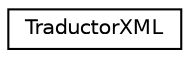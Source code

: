 digraph "Graphical Class Hierarchy"
{
  edge [fontname="Helvetica",fontsize="10",labelfontname="Helvetica",labelfontsize="10"];
  node [fontname="Helvetica",fontsize="10",shape=record];
  rankdir="LR";
  Node0 [label="TraductorXML",height=0.2,width=0.4,color="black", fillcolor="white", style="filled",URL="$class_traductor_x_m_l.html"];
}
